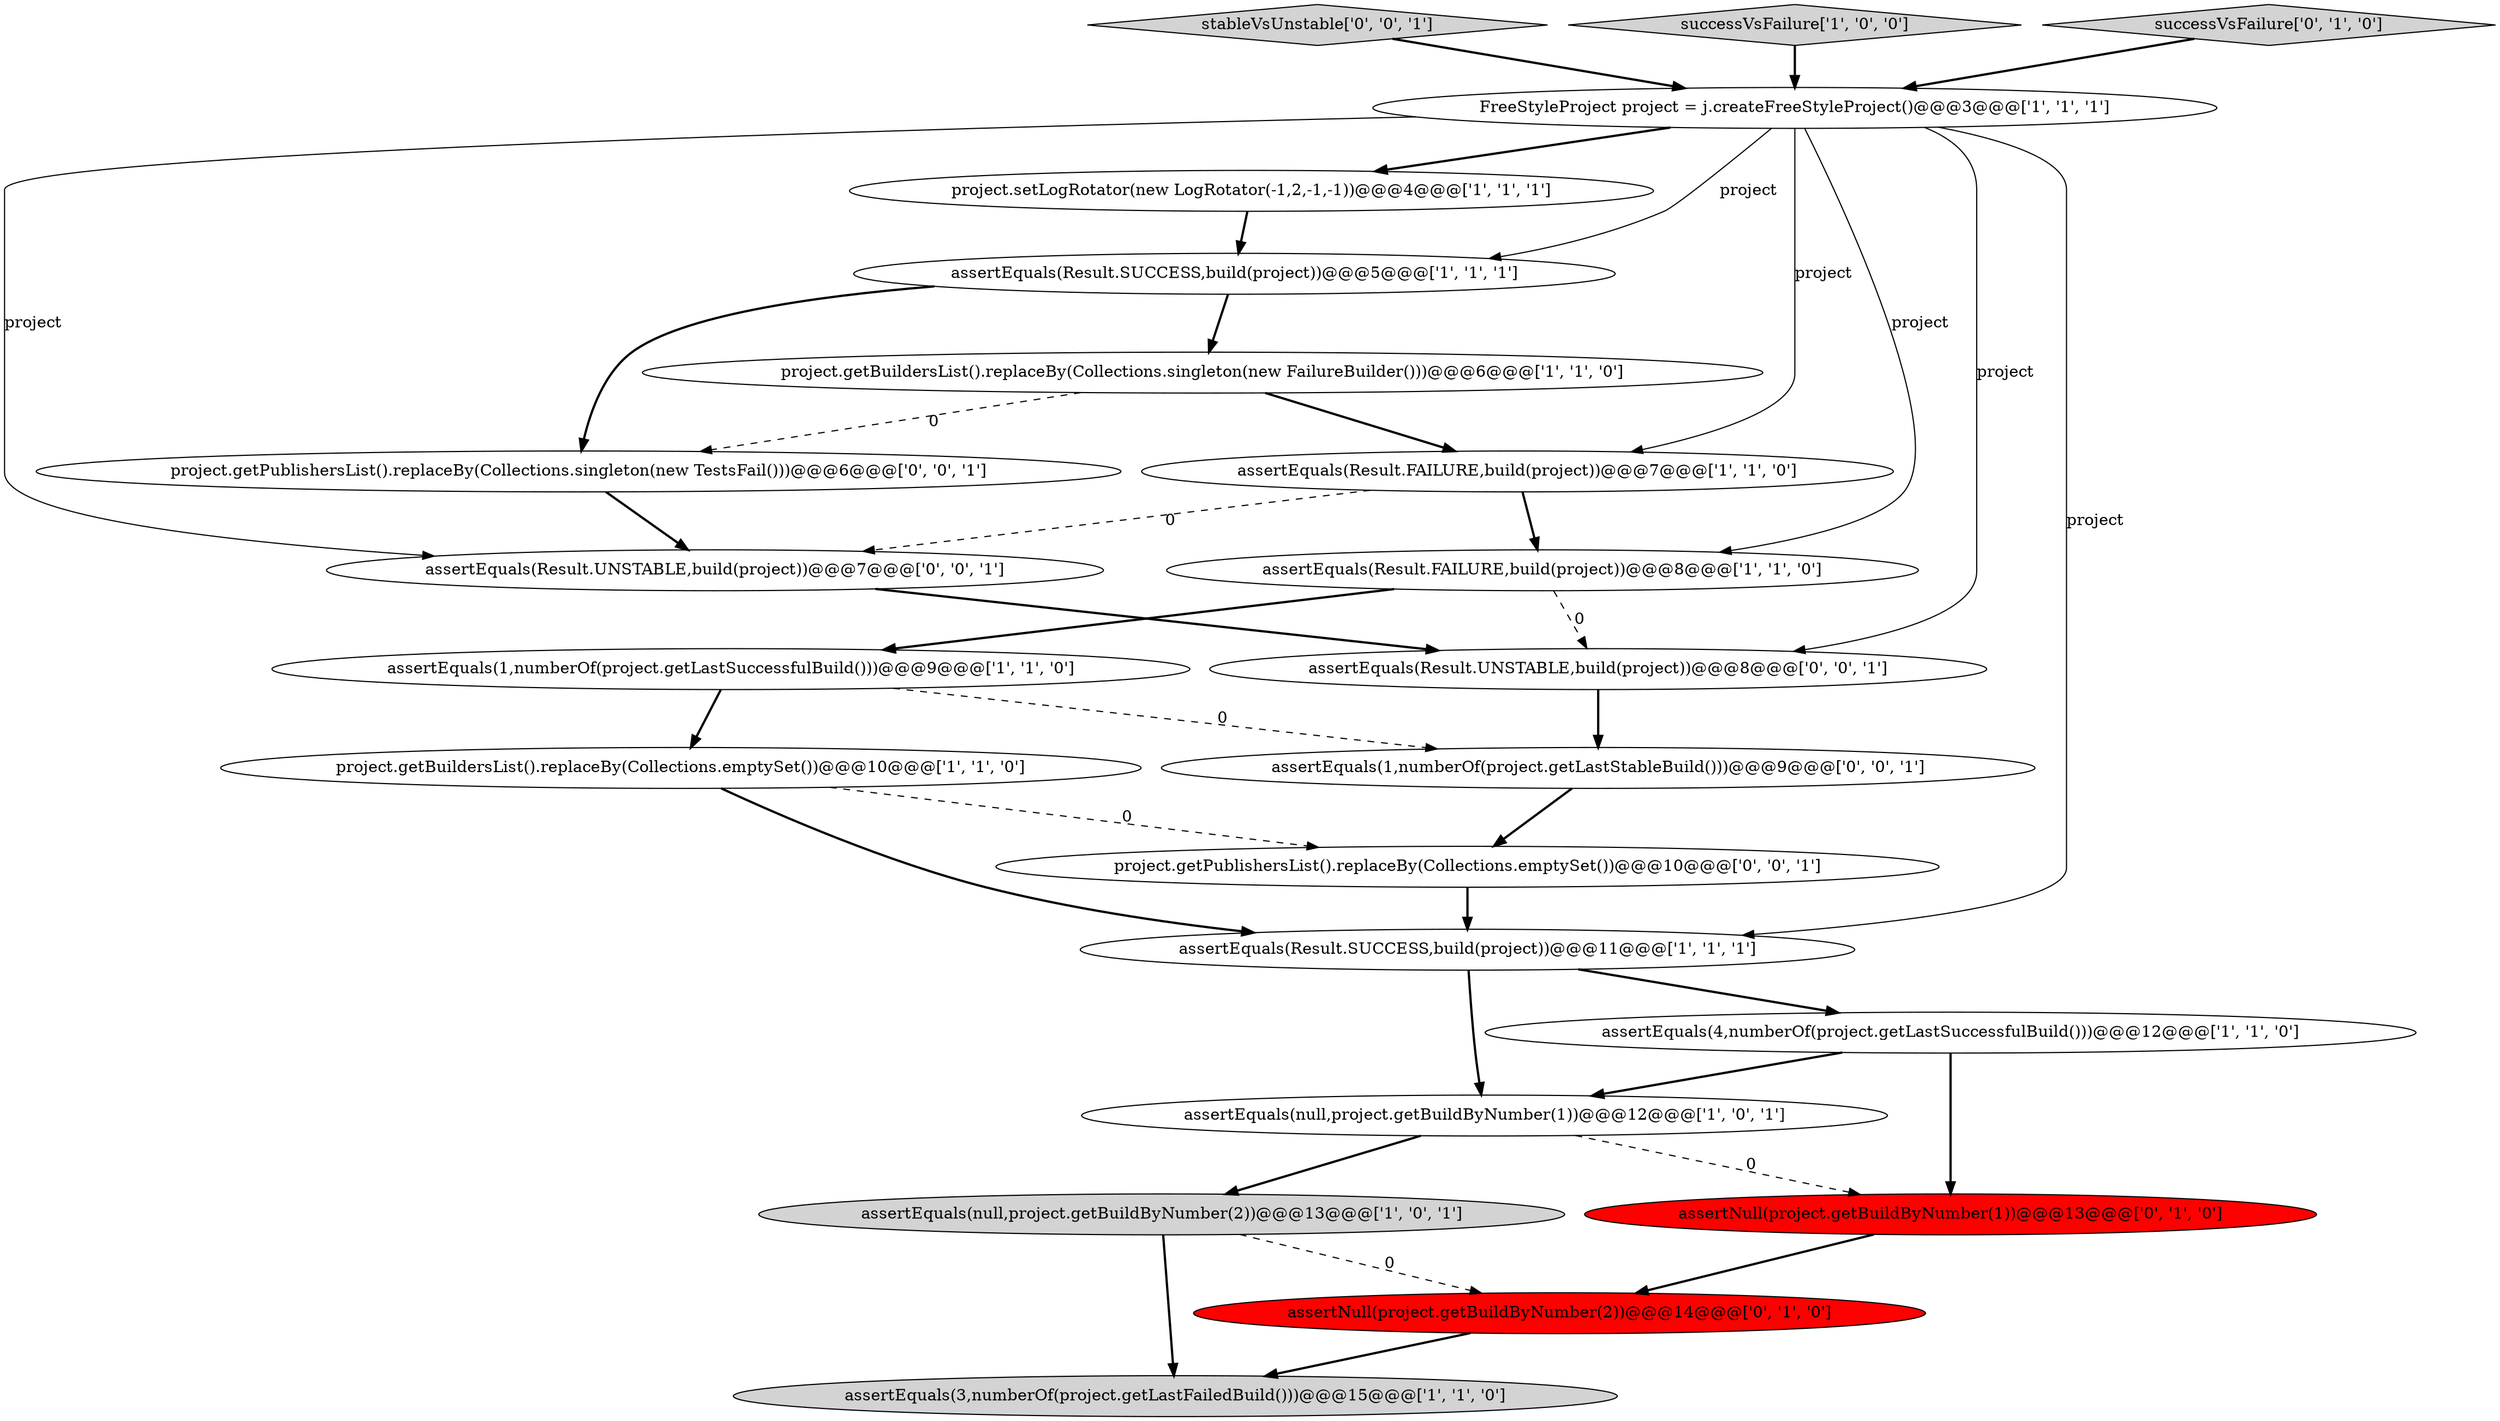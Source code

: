 digraph {
9 [style = filled, label = "assertEquals(null,project.getBuildByNumber(1))@@@12@@@['1', '0', '1']", fillcolor = white, shape = ellipse image = "AAA0AAABBB1BBB"];
16 [style = filled, label = "assertNull(project.getBuildByNumber(2))@@@14@@@['0', '1', '0']", fillcolor = red, shape = ellipse image = "AAA1AAABBB2BBB"];
11 [style = filled, label = "assertEquals(null,project.getBuildByNumber(2))@@@13@@@['1', '0', '1']", fillcolor = lightgray, shape = ellipse image = "AAA0AAABBB1BBB"];
22 [style = filled, label = "stableVsUnstable['0', '0', '1']", fillcolor = lightgray, shape = diamond image = "AAA0AAABBB3BBB"];
19 [style = filled, label = "assertEquals(Result.UNSTABLE,build(project))@@@8@@@['0', '0', '1']", fillcolor = white, shape = ellipse image = "AAA0AAABBB3BBB"];
6 [style = filled, label = "assertEquals(Result.FAILURE,build(project))@@@7@@@['1', '1', '0']", fillcolor = white, shape = ellipse image = "AAA0AAABBB1BBB"];
10 [style = filled, label = "assertEquals(3,numberOf(project.getLastFailedBuild()))@@@15@@@['1', '1', '0']", fillcolor = lightgray, shape = ellipse image = "AAA0AAABBB1BBB"];
3 [style = filled, label = "assertEquals(Result.SUCCESS,build(project))@@@5@@@['1', '1', '1']", fillcolor = white, shape = ellipse image = "AAA0AAABBB1BBB"];
0 [style = filled, label = "project.setLogRotator(new LogRotator(-1,2,-1,-1))@@@4@@@['1', '1', '1']", fillcolor = white, shape = ellipse image = "AAA0AAABBB1BBB"];
8 [style = filled, label = "project.getBuildersList().replaceBy(Collections.singleton(new FailureBuilder()))@@@6@@@['1', '1', '0']", fillcolor = white, shape = ellipse image = "AAA0AAABBB1BBB"];
1 [style = filled, label = "successVsFailure['1', '0', '0']", fillcolor = lightgray, shape = diamond image = "AAA0AAABBB1BBB"];
12 [style = filled, label = "assertEquals(1,numberOf(project.getLastSuccessfulBuild()))@@@9@@@['1', '1', '0']", fillcolor = white, shape = ellipse image = "AAA0AAABBB1BBB"];
20 [style = filled, label = "assertEquals(1,numberOf(project.getLastStableBuild()))@@@9@@@['0', '0', '1']", fillcolor = white, shape = ellipse image = "AAA0AAABBB3BBB"];
5 [style = filled, label = "FreeStyleProject project = j.createFreeStyleProject()@@@3@@@['1', '1', '1']", fillcolor = white, shape = ellipse image = "AAA0AAABBB1BBB"];
15 [style = filled, label = "assertNull(project.getBuildByNumber(1))@@@13@@@['0', '1', '0']", fillcolor = red, shape = ellipse image = "AAA1AAABBB2BBB"];
17 [style = filled, label = "project.getPublishersList().replaceBy(Collections.singleton(new TestsFail()))@@@6@@@['0', '0', '1']", fillcolor = white, shape = ellipse image = "AAA0AAABBB3BBB"];
21 [style = filled, label = "project.getPublishersList().replaceBy(Collections.emptySet())@@@10@@@['0', '0', '1']", fillcolor = white, shape = ellipse image = "AAA0AAABBB3BBB"];
7 [style = filled, label = "assertEquals(4,numberOf(project.getLastSuccessfulBuild()))@@@12@@@['1', '1', '0']", fillcolor = white, shape = ellipse image = "AAA0AAABBB1BBB"];
2 [style = filled, label = "project.getBuildersList().replaceBy(Collections.emptySet())@@@10@@@['1', '1', '0']", fillcolor = white, shape = ellipse image = "AAA0AAABBB1BBB"];
14 [style = filled, label = "successVsFailure['0', '1', '0']", fillcolor = lightgray, shape = diamond image = "AAA0AAABBB2BBB"];
4 [style = filled, label = "assertEquals(Result.SUCCESS,build(project))@@@11@@@['1', '1', '1']", fillcolor = white, shape = ellipse image = "AAA0AAABBB1BBB"];
13 [style = filled, label = "assertEquals(Result.FAILURE,build(project))@@@8@@@['1', '1', '0']", fillcolor = white, shape = ellipse image = "AAA0AAABBB1BBB"];
18 [style = filled, label = "assertEquals(Result.UNSTABLE,build(project))@@@7@@@['0', '0', '1']", fillcolor = white, shape = ellipse image = "AAA0AAABBB3BBB"];
1->5 [style = bold, label=""];
0->3 [style = bold, label=""];
4->9 [style = bold, label=""];
12->20 [style = dashed, label="0"];
9->11 [style = bold, label=""];
5->6 [style = solid, label="project"];
16->10 [style = bold, label=""];
11->16 [style = dashed, label="0"];
19->20 [style = bold, label=""];
18->19 [style = bold, label=""];
8->6 [style = bold, label=""];
13->19 [style = dashed, label="0"];
15->16 [style = bold, label=""];
2->4 [style = bold, label=""];
5->3 [style = solid, label="project"];
22->5 [style = bold, label=""];
4->7 [style = bold, label=""];
5->13 [style = solid, label="project"];
5->19 [style = solid, label="project"];
6->18 [style = dashed, label="0"];
20->21 [style = bold, label=""];
7->9 [style = bold, label=""];
12->2 [style = bold, label=""];
13->12 [style = bold, label=""];
5->0 [style = bold, label=""];
2->21 [style = dashed, label="0"];
11->10 [style = bold, label=""];
3->8 [style = bold, label=""];
6->13 [style = bold, label=""];
8->17 [style = dashed, label="0"];
7->15 [style = bold, label=""];
3->17 [style = bold, label=""];
5->18 [style = solid, label="project"];
21->4 [style = bold, label=""];
5->4 [style = solid, label="project"];
17->18 [style = bold, label=""];
9->15 [style = dashed, label="0"];
14->5 [style = bold, label=""];
}
